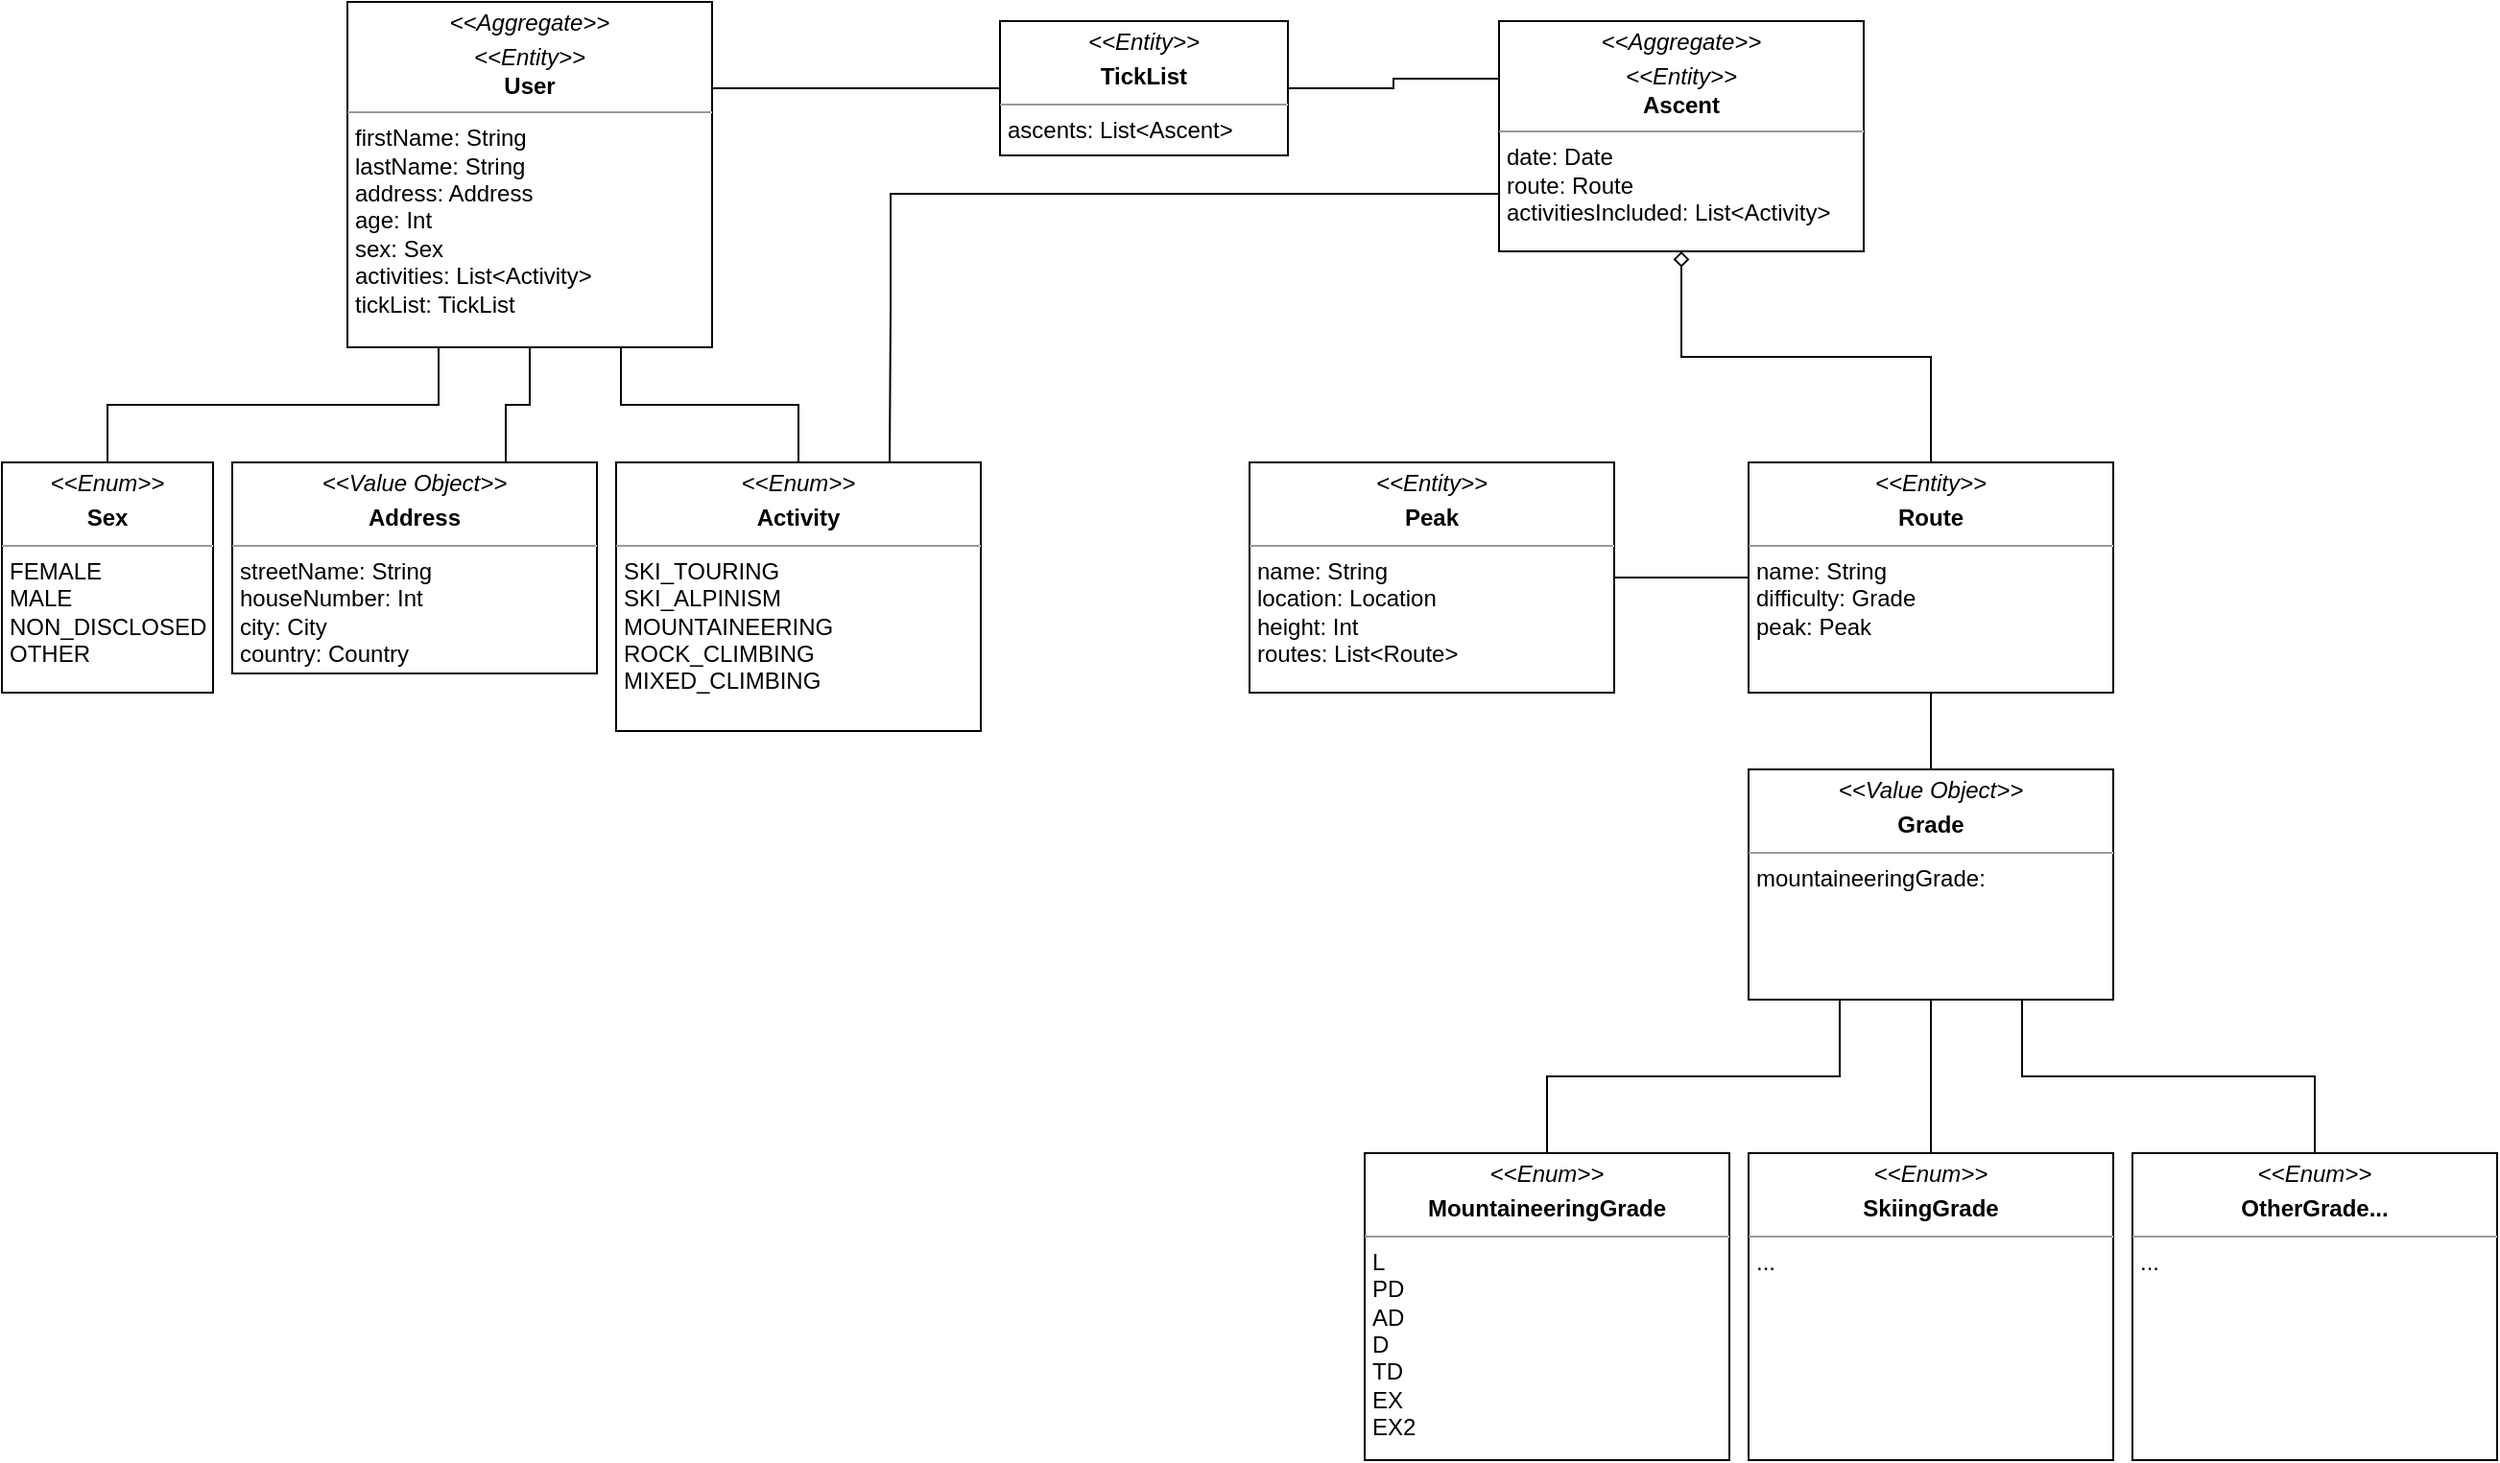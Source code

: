 <mxfile version="20.5.1" type="github">
  <diagram name="Page-1" id="6133507b-19e7-1e82-6fc7-422aa6c4b21f">
    <mxGraphModel dx="2438" dy="849" grid="1" gridSize="10" guides="1" tooltips="1" connect="1" arrows="1" fold="1" page="1" pageScale="1" pageWidth="1100" pageHeight="850" background="none" math="0" shadow="0">
      <root>
        <mxCell id="0" />
        <mxCell id="1" parent="0" />
        <mxCell id="GPy9ULsNys-U8jjGRWUi-66" style="edgeStyle=orthogonalEdgeStyle;rounded=0;orthogonalLoop=1;jettySize=auto;html=1;exitX=0.25;exitY=1;exitDx=0;exitDy=0;entryX=0.5;entryY=0;entryDx=0;entryDy=0;endArrow=none;endFill=0;" edge="1" parent="1" source="GPy9ULsNys-U8jjGRWUi-62" target="GPy9ULsNys-U8jjGRWUi-65">
          <mxGeometry relative="1" as="geometry" />
        </mxCell>
        <mxCell id="GPy9ULsNys-U8jjGRWUi-67" style="edgeStyle=orthogonalEdgeStyle;rounded=0;orthogonalLoop=1;jettySize=auto;html=1;exitX=0.5;exitY=1;exitDx=0;exitDy=0;entryX=0.75;entryY=0;entryDx=0;entryDy=0;endArrow=none;endFill=0;" edge="1" parent="1" source="GPy9ULsNys-U8jjGRWUi-62" target="GPy9ULsNys-U8jjGRWUi-63">
          <mxGeometry relative="1" as="geometry" />
        </mxCell>
        <mxCell id="GPy9ULsNys-U8jjGRWUi-68" style="edgeStyle=orthogonalEdgeStyle;rounded=0;orthogonalLoop=1;jettySize=auto;html=1;exitX=0.75;exitY=1;exitDx=0;exitDy=0;entryX=0.5;entryY=0;entryDx=0;entryDy=0;endArrow=none;endFill=0;" edge="1" parent="1" source="GPy9ULsNys-U8jjGRWUi-62" target="GPy9ULsNys-U8jjGRWUi-64">
          <mxGeometry relative="1" as="geometry" />
        </mxCell>
        <mxCell id="GPy9ULsNys-U8jjGRWUi-86" style="edgeStyle=orthogonalEdgeStyle;rounded=0;orthogonalLoop=1;jettySize=auto;html=1;exitX=1;exitY=0.25;exitDx=0;exitDy=0;entryX=0;entryY=0.5;entryDx=0;entryDy=0;endArrow=none;endFill=0;" edge="1" parent="1" source="GPy9ULsNys-U8jjGRWUi-62" target="GPy9ULsNys-U8jjGRWUi-69">
          <mxGeometry relative="1" as="geometry" />
        </mxCell>
        <mxCell id="GPy9ULsNys-U8jjGRWUi-62" value="&lt;p style=&quot;margin:0px;margin-top:4px;text-align:center;&quot;&gt;&lt;i&gt;&amp;lt;&amp;lt;Aggregate&amp;gt;&amp;gt;&lt;/i&gt;&lt;/p&gt;&lt;p style=&quot;margin:0px;margin-top:4px;text-align:center;&quot;&gt;&lt;i&gt;&amp;lt;&amp;lt;Entity&amp;gt;&amp;gt;&lt;/i&gt;&lt;i&gt;&lt;br&gt;&lt;/i&gt;&lt;b&gt;User&lt;/b&gt;&lt;/p&gt;&lt;hr size=&quot;1&quot;&gt;&lt;p style=&quot;margin:0px;margin-left:4px;&quot;&gt;firstName: String&lt;/p&gt;&lt;p style=&quot;margin:0px;margin-left:4px;&quot;&gt;lastName: String&lt;br&gt;address: Address&lt;/p&gt;&lt;p style=&quot;margin:0px;margin-left:4px;&quot;&gt;age: Int&lt;/p&gt;&lt;p style=&quot;margin:0px;margin-left:4px;&quot;&gt;sex: Sex&lt;/p&gt;&lt;p style=&quot;margin:0px;margin-left:4px;&quot;&gt;activities: List&amp;lt;Activity&amp;gt;&lt;/p&gt;&lt;p style=&quot;margin:0px;margin-left:4px;&quot;&gt;tickList: TickList&lt;/p&gt;&lt;p style=&quot;margin:0px;margin-left:4px;&quot;&gt;&lt;br&gt;&lt;/p&gt;" style="verticalAlign=top;align=left;overflow=fill;fontSize=12;fontFamily=Helvetica;html=1;" vertex="1" parent="1">
          <mxGeometry x="160" y="160" width="190" height="180" as="geometry" />
        </mxCell>
        <mxCell id="GPy9ULsNys-U8jjGRWUi-63" value="&lt;p style=&quot;margin:0px;margin-top:4px;text-align:center;&quot;&gt;&lt;i&gt;&amp;lt;&amp;lt;Value Object&amp;gt;&amp;gt;&lt;/i&gt;&lt;/p&gt;&lt;p style=&quot;margin:0px;margin-top:4px;text-align:center;&quot;&gt;&lt;b&gt;Address&lt;/b&gt;&lt;/p&gt;&lt;hr size=&quot;1&quot;&gt;&lt;p style=&quot;margin:0px;margin-left:4px;&quot;&gt;streetName: String&lt;/p&gt;&lt;p style=&quot;margin:0px;margin-left:4px;&quot;&gt;houseNumber: Int&lt;/p&gt;&lt;p style=&quot;margin:0px;margin-left:4px;&quot;&gt;city: City&lt;/p&gt;&lt;p style=&quot;margin:0px;margin-left:4px;&quot;&gt;country: Country&lt;/p&gt;&lt;p style=&quot;margin:0px;margin-left:4px;&quot;&gt;&lt;br&gt;&lt;/p&gt;" style="verticalAlign=top;align=left;overflow=fill;fontSize=12;fontFamily=Helvetica;html=1;" vertex="1" parent="1">
          <mxGeometry x="100" y="400" width="190" height="110" as="geometry" />
        </mxCell>
        <mxCell id="GPy9ULsNys-U8jjGRWUi-64" value="&lt;p style=&quot;margin:0px;margin-top:4px;text-align:center;&quot;&gt;&lt;i&gt;&amp;lt;&amp;lt;Enum&amp;gt;&amp;gt;&lt;/i&gt;&lt;/p&gt;&lt;p style=&quot;margin:0px;margin-top:4px;text-align:center;&quot;&gt;&lt;b&gt;Activity&lt;/b&gt;&lt;/p&gt;&lt;hr size=&quot;1&quot;&gt;&lt;p style=&quot;margin:0px;margin-left:4px;&quot;&gt;SKI_TOURING&lt;/p&gt;&lt;p style=&quot;margin:0px;margin-left:4px;&quot;&gt;SKI_ALPINISM&lt;/p&gt;&lt;p style=&quot;margin:0px;margin-left:4px;&quot;&gt;MOUNTAINEERING&lt;/p&gt;&lt;p style=&quot;margin:0px;margin-left:4px;&quot;&gt;ROCK_CLIMBING&lt;/p&gt;&lt;p style=&quot;margin:0px;margin-left:4px;&quot;&gt;MIXED_CLIMBING&lt;/p&gt;&lt;p style=&quot;margin:0px;margin-left:4px;&quot;&gt;&lt;br&gt;&lt;/p&gt;" style="verticalAlign=top;align=left;overflow=fill;fontSize=12;fontFamily=Helvetica;html=1;" vertex="1" parent="1">
          <mxGeometry x="300" y="400" width="190" height="140" as="geometry" />
        </mxCell>
        <mxCell id="GPy9ULsNys-U8jjGRWUi-65" value="&lt;p style=&quot;margin:0px;margin-top:4px;text-align:center;&quot;&gt;&lt;i&gt;&amp;lt;&amp;lt;Enum&amp;gt;&amp;gt;&lt;/i&gt;&lt;/p&gt;&lt;p style=&quot;margin:0px;margin-top:4px;text-align:center;&quot;&gt;&lt;b&gt;Sex&lt;/b&gt;&lt;/p&gt;&lt;hr size=&quot;1&quot;&gt;&lt;p style=&quot;margin:0px;margin-left:4px;&quot;&gt;FEMALE&lt;/p&gt;&lt;p style=&quot;margin:0px;margin-left:4px;&quot;&gt;MALE&lt;/p&gt;&lt;p style=&quot;margin:0px;margin-left:4px;&quot;&gt;NON_DISCLOSED&lt;/p&gt;&lt;p style=&quot;margin:0px;margin-left:4px;&quot;&gt;OTHER&lt;/p&gt;" style="verticalAlign=top;align=left;overflow=fill;fontSize=12;fontFamily=Helvetica;html=1;" vertex="1" parent="1">
          <mxGeometry x="-20" y="400" width="110" height="120" as="geometry" />
        </mxCell>
        <mxCell id="GPy9ULsNys-U8jjGRWUi-85" style="edgeStyle=orthogonalEdgeStyle;rounded=0;orthogonalLoop=1;jettySize=auto;html=1;entryX=0;entryY=0.25;entryDx=0;entryDy=0;endArrow=none;endFill=0;" edge="1" parent="1" source="GPy9ULsNys-U8jjGRWUi-69" target="GPy9ULsNys-U8jjGRWUi-71">
          <mxGeometry relative="1" as="geometry" />
        </mxCell>
        <mxCell id="GPy9ULsNys-U8jjGRWUi-69" value="&lt;p style=&quot;margin:0px;margin-top:4px;text-align:center;&quot;&gt;&lt;i style=&quot;background-color: initial;&quot;&gt;&amp;lt;&amp;lt;Entity&amp;gt;&amp;gt;&lt;/i&gt;&lt;br&gt;&lt;/p&gt;&lt;p style=&quot;margin:0px;margin-top:4px;text-align:center;&quot;&gt;&lt;b&gt;TickList&lt;/b&gt;&lt;/p&gt;&lt;hr size=&quot;1&quot;&gt;&lt;p style=&quot;margin:0px;margin-left:4px;&quot;&gt;ascents: List&amp;lt;Ascent&amp;gt;&lt;/p&gt;&lt;p style=&quot;margin:0px;margin-left:4px;&quot;&gt;&lt;br&gt;&lt;/p&gt;" style="verticalAlign=top;align=left;overflow=fill;fontSize=12;fontFamily=Helvetica;html=1;" vertex="1" parent="1">
          <mxGeometry x="500" y="170" width="150" height="70" as="geometry" />
        </mxCell>
        <mxCell id="GPy9ULsNys-U8jjGRWUi-87" style="edgeStyle=orthogonalEdgeStyle;rounded=0;orthogonalLoop=1;jettySize=auto;html=1;entryX=0.75;entryY=0;entryDx=0;entryDy=0;endArrow=none;endFill=0;exitX=0;exitY=0.75;exitDx=0;exitDy=0;" edge="1" parent="1" source="GPy9ULsNys-U8jjGRWUi-71" target="GPy9ULsNys-U8jjGRWUi-64">
          <mxGeometry relative="1" as="geometry">
            <Array as="points">
              <mxPoint x="443" y="260" />
              <mxPoint x="443" y="320" />
            </Array>
          </mxGeometry>
        </mxCell>
        <mxCell id="GPy9ULsNys-U8jjGRWUi-71" value="&lt;p style=&quot;margin:0px;margin-top:4px;text-align:center;&quot;&gt;&lt;i&gt;&amp;lt;&amp;lt;Aggregate&amp;gt;&amp;gt;&lt;/i&gt;&lt;/p&gt;&lt;p style=&quot;margin:0px;margin-top:4px;text-align:center;&quot;&gt;&lt;i&gt;&amp;lt;&amp;lt;Entity&amp;gt;&amp;gt;&lt;/i&gt;&lt;i&gt;&lt;br&gt;&lt;/i&gt;&lt;b&gt;Ascent&lt;/b&gt;&lt;/p&gt;&lt;hr size=&quot;1&quot;&gt;&lt;p style=&quot;margin:0px;margin-left:4px;&quot;&gt;date: Date&lt;/p&gt;&lt;p style=&quot;margin:0px;margin-left:4px;&quot;&gt;route: Route&lt;/p&gt;&lt;p style=&quot;margin:0px;margin-left:4px;&quot;&gt;activitiesIncluded: List&amp;lt;Activity&amp;gt;&lt;/p&gt;&lt;p style=&quot;margin:0px;margin-left:4px;&quot;&gt;&lt;br&gt;&lt;/p&gt;" style="verticalAlign=top;align=left;overflow=fill;fontSize=12;fontFamily=Helvetica;html=1;" vertex="1" parent="1">
          <mxGeometry x="760" y="170" width="190" height="120" as="geometry" />
        </mxCell>
        <mxCell id="GPy9ULsNys-U8jjGRWUi-72" value="&lt;p style=&quot;margin:0px;margin-top:4px;text-align:center;&quot;&gt;&lt;i style=&quot;background-color: initial;&quot;&gt;&amp;lt;&amp;lt;Entity&amp;gt;&amp;gt;&lt;/i&gt;&lt;br&gt;&lt;/p&gt;&lt;p style=&quot;margin:0px;margin-top:4px;text-align:center;&quot;&gt;&lt;b&gt;Peak&lt;/b&gt;&lt;/p&gt;&lt;hr size=&quot;1&quot;&gt;&lt;p style=&quot;margin:0px;margin-left:4px;&quot;&gt;name: String&lt;/p&gt;&lt;p style=&quot;margin:0px;margin-left:4px;&quot;&gt;location: Location&lt;/p&gt;&lt;p style=&quot;margin:0px;margin-left:4px;&quot;&gt;height: Int&lt;/p&gt;&lt;p style=&quot;margin:0px;margin-left:4px;&quot;&gt;routes: List&amp;lt;Route&amp;gt;&lt;/p&gt;&lt;p style=&quot;margin:0px;margin-left:4px;&quot;&gt;&lt;br&gt;&lt;/p&gt;" style="verticalAlign=top;align=left;overflow=fill;fontSize=12;fontFamily=Helvetica;html=1;" vertex="1" parent="1">
          <mxGeometry x="630" y="400" width="190" height="120" as="geometry" />
        </mxCell>
        <mxCell id="GPy9ULsNys-U8jjGRWUi-81" style="edgeStyle=orthogonalEdgeStyle;rounded=0;orthogonalLoop=1;jettySize=auto;html=1;exitX=0.5;exitY=1;exitDx=0;exitDy=0;entryX=0.5;entryY=0;entryDx=0;entryDy=0;endArrow=none;endFill=0;" edge="1" parent="1" source="GPy9ULsNys-U8jjGRWUi-73" target="GPy9ULsNys-U8jjGRWUi-74">
          <mxGeometry relative="1" as="geometry" />
        </mxCell>
        <mxCell id="GPy9ULsNys-U8jjGRWUi-82" style="edgeStyle=orthogonalEdgeStyle;rounded=0;orthogonalLoop=1;jettySize=auto;html=1;entryX=1;entryY=0.5;entryDx=0;entryDy=0;endArrow=none;endFill=0;" edge="1" parent="1" source="GPy9ULsNys-U8jjGRWUi-73" target="GPy9ULsNys-U8jjGRWUi-72">
          <mxGeometry relative="1" as="geometry" />
        </mxCell>
        <mxCell id="GPy9ULsNys-U8jjGRWUi-83" style="edgeStyle=orthogonalEdgeStyle;rounded=0;orthogonalLoop=1;jettySize=auto;html=1;entryX=0.5;entryY=1;entryDx=0;entryDy=0;endArrow=diamond;endFill=0;" edge="1" parent="1" source="GPy9ULsNys-U8jjGRWUi-73" target="GPy9ULsNys-U8jjGRWUi-71">
          <mxGeometry relative="1" as="geometry" />
        </mxCell>
        <mxCell id="GPy9ULsNys-U8jjGRWUi-73" value="&lt;p style=&quot;margin:0px;margin-top:4px;text-align:center;&quot;&gt;&lt;i style=&quot;background-color: initial;&quot;&gt;&amp;lt;&amp;lt;Entity&amp;gt;&amp;gt;&lt;/i&gt;&lt;br&gt;&lt;/p&gt;&lt;p style=&quot;margin:0px;margin-top:4px;text-align:center;&quot;&gt;&lt;b&gt;Route&lt;/b&gt;&lt;/p&gt;&lt;hr size=&quot;1&quot;&gt;&lt;p style=&quot;margin:0px;margin-left:4px;&quot;&gt;name: String&lt;/p&gt;&lt;p style=&quot;margin:0px;margin-left:4px;&quot;&gt;difficulty: Grade&lt;/p&gt;&lt;p style=&quot;margin:0px;margin-left:4px;&quot;&gt;peak: Peak&lt;/p&gt;&lt;p style=&quot;margin:0px;margin-left:4px;&quot;&gt;&lt;br&gt;&lt;/p&gt;" style="verticalAlign=top;align=left;overflow=fill;fontSize=12;fontFamily=Helvetica;html=1;" vertex="1" parent="1">
          <mxGeometry x="890" y="400" width="190" height="120" as="geometry" />
        </mxCell>
        <mxCell id="GPy9ULsNys-U8jjGRWUi-77" style="edgeStyle=orthogonalEdgeStyle;rounded=0;orthogonalLoop=1;jettySize=auto;html=1;exitX=0.25;exitY=1;exitDx=0;exitDy=0;entryX=0.5;entryY=0;entryDx=0;entryDy=0;endArrow=none;endFill=0;" edge="1" parent="1" source="GPy9ULsNys-U8jjGRWUi-74" target="GPy9ULsNys-U8jjGRWUi-75">
          <mxGeometry relative="1" as="geometry" />
        </mxCell>
        <mxCell id="GPy9ULsNys-U8jjGRWUi-78" style="edgeStyle=orthogonalEdgeStyle;rounded=0;orthogonalLoop=1;jettySize=auto;html=1;exitX=0.5;exitY=1;exitDx=0;exitDy=0;entryX=0.5;entryY=0;entryDx=0;entryDy=0;endArrow=none;endFill=0;" edge="1" parent="1" source="GPy9ULsNys-U8jjGRWUi-74" target="GPy9ULsNys-U8jjGRWUi-76">
          <mxGeometry relative="1" as="geometry" />
        </mxCell>
        <mxCell id="GPy9ULsNys-U8jjGRWUi-80" style="edgeStyle=orthogonalEdgeStyle;rounded=0;orthogonalLoop=1;jettySize=auto;html=1;exitX=0.75;exitY=1;exitDx=0;exitDy=0;entryX=0.5;entryY=0;entryDx=0;entryDy=0;endArrow=none;endFill=0;" edge="1" parent="1" source="GPy9ULsNys-U8jjGRWUi-74" target="GPy9ULsNys-U8jjGRWUi-79">
          <mxGeometry relative="1" as="geometry" />
        </mxCell>
        <mxCell id="GPy9ULsNys-U8jjGRWUi-74" value="&lt;p style=&quot;margin:0px;margin-top:4px;text-align:center;&quot;&gt;&lt;i style=&quot;background-color: initial;&quot;&gt;&amp;lt;&amp;lt;Value Object&amp;gt;&amp;gt;&lt;/i&gt;&lt;br&gt;&lt;/p&gt;&lt;p style=&quot;margin:0px;margin-top:4px;text-align:center;&quot;&gt;&lt;b&gt;Grade&lt;/b&gt;&lt;/p&gt;&lt;hr size=&quot;1&quot;&gt;&lt;p style=&quot;margin:0px;margin-left:4px;&quot;&gt;mountaineeringGrade:&amp;nbsp;&lt;/p&gt;&lt;p style=&quot;margin:0px;margin-left:4px;&quot;&gt;&lt;br&gt;&lt;/p&gt;" style="verticalAlign=top;align=left;overflow=fill;fontSize=12;fontFamily=Helvetica;html=1;" vertex="1" parent="1">
          <mxGeometry x="890" y="560" width="190" height="120" as="geometry" />
        </mxCell>
        <mxCell id="GPy9ULsNys-U8jjGRWUi-75" value="&lt;p style=&quot;margin:0px;margin-top:4px;text-align:center;&quot;&gt;&lt;i style=&quot;background-color: initial;&quot;&gt;&amp;lt;&amp;lt;Enum&amp;gt;&amp;gt;&lt;/i&gt;&lt;br&gt;&lt;/p&gt;&lt;p style=&quot;margin:0px;margin-top:4px;text-align:center;&quot;&gt;&lt;b&gt;MountaineeringGrade&lt;/b&gt;&lt;/p&gt;&lt;hr size=&quot;1&quot;&gt;&lt;p style=&quot;margin:0px;margin-left:4px;&quot;&gt;L&lt;/p&gt;&lt;p style=&quot;margin:0px;margin-left:4px;&quot;&gt;PD&lt;/p&gt;&lt;p style=&quot;margin:0px;margin-left:4px;&quot;&gt;AD&lt;/p&gt;&lt;p style=&quot;margin:0px;margin-left:4px;&quot;&gt;D&lt;/p&gt;&lt;p style=&quot;margin:0px;margin-left:4px;&quot;&gt;TD&lt;/p&gt;&lt;p style=&quot;margin:0px;margin-left:4px;&quot;&gt;EX&lt;/p&gt;&lt;p style=&quot;margin:0px;margin-left:4px;&quot;&gt;EX2&lt;/p&gt;&lt;p style=&quot;margin:0px;margin-left:4px;&quot;&gt;&lt;br&gt;&lt;/p&gt;" style="verticalAlign=top;align=left;overflow=fill;fontSize=12;fontFamily=Helvetica;html=1;" vertex="1" parent="1">
          <mxGeometry x="690" y="760" width="190" height="160" as="geometry" />
        </mxCell>
        <mxCell id="GPy9ULsNys-U8jjGRWUi-76" value="&lt;p style=&quot;margin:0px;margin-top:4px;text-align:center;&quot;&gt;&lt;i style=&quot;background-color: initial;&quot;&gt;&amp;lt;&amp;lt;Enum&amp;gt;&amp;gt;&lt;/i&gt;&lt;br&gt;&lt;/p&gt;&lt;p style=&quot;margin:0px;margin-top:4px;text-align:center;&quot;&gt;&lt;b&gt;SkiingGrade&lt;/b&gt;&lt;/p&gt;&lt;hr size=&quot;1&quot;&gt;&lt;p style=&quot;margin:0px;margin-left:4px;&quot;&gt;...&lt;/p&gt;&lt;p style=&quot;margin:0px;margin-left:4px;&quot;&gt;&lt;br&gt;&lt;/p&gt;" style="verticalAlign=top;align=left;overflow=fill;fontSize=12;fontFamily=Helvetica;html=1;" vertex="1" parent="1">
          <mxGeometry x="890" y="760" width="190" height="160" as="geometry" />
        </mxCell>
        <mxCell id="GPy9ULsNys-U8jjGRWUi-79" value="&lt;p style=&quot;margin:0px;margin-top:4px;text-align:center;&quot;&gt;&lt;i style=&quot;background-color: initial;&quot;&gt;&amp;lt;&amp;lt;Enum&amp;gt;&amp;gt;&lt;/i&gt;&lt;br&gt;&lt;/p&gt;&lt;p style=&quot;margin:0px;margin-top:4px;text-align:center;&quot;&gt;&lt;b&gt;OtherGrade...&lt;/b&gt;&lt;/p&gt;&lt;hr size=&quot;1&quot;&gt;&lt;p style=&quot;margin:0px;margin-left:4px;&quot;&gt;...&lt;/p&gt;&lt;p style=&quot;margin:0px;margin-left:4px;&quot;&gt;&lt;br&gt;&lt;/p&gt;" style="verticalAlign=top;align=left;overflow=fill;fontSize=12;fontFamily=Helvetica;html=1;" vertex="1" parent="1">
          <mxGeometry x="1090" y="760" width="190" height="160" as="geometry" />
        </mxCell>
      </root>
    </mxGraphModel>
  </diagram>
</mxfile>
